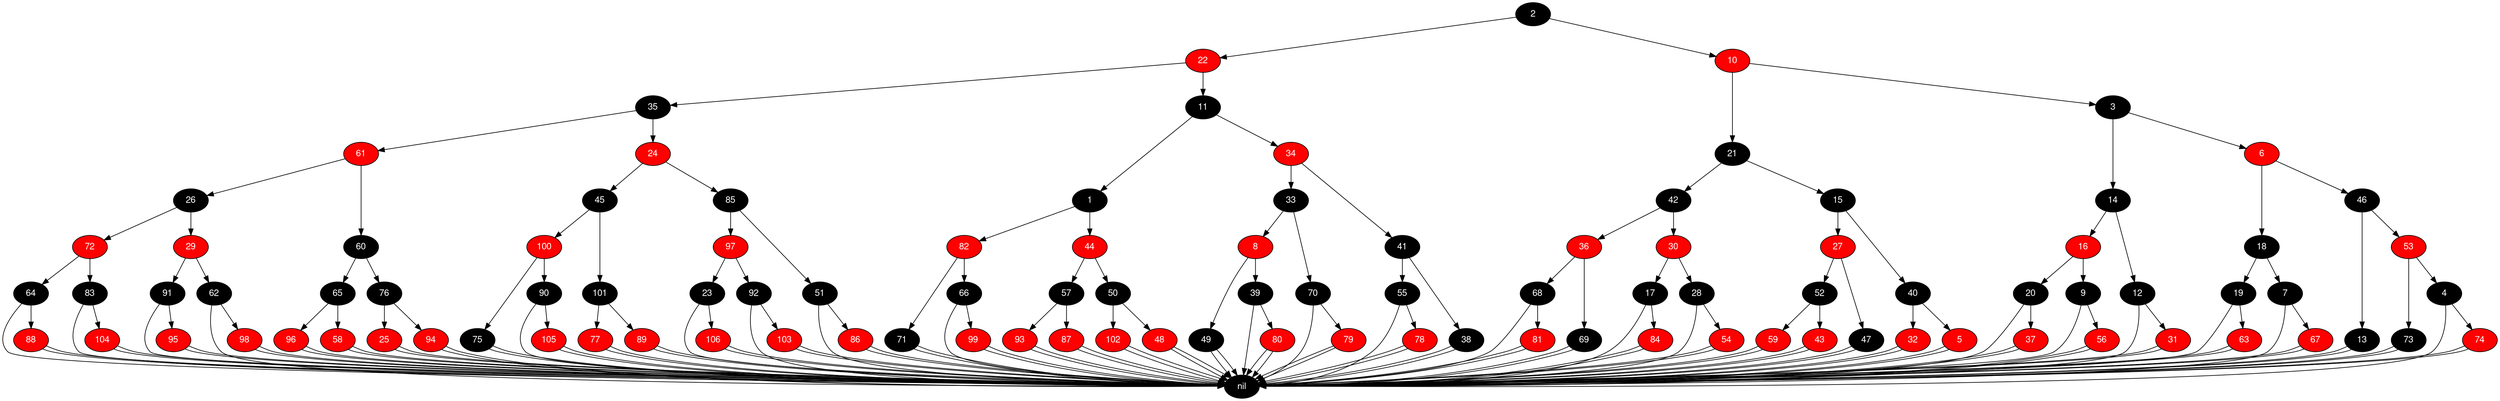 digraph RB_Teste {
	node [fontname="Helvetica,Arial,sans-serif" style="filled"]
	edge [fontname="Helvetica,Arial,sans-serif" color="black"]

	{
		node [fillcolor=" black" fontcolor=" white"] nil 
		node [fillcolor=" black" fontcolor=" white"] 2 
		node [fillcolor=" red" fontcolor=" white"] 22 
		node [fillcolor=" black" fontcolor=" white"] 35 
		node [fillcolor=" red" fontcolor=" white"] 61 
		node [fillcolor=" black" fontcolor=" white"] 26 
		node [fillcolor=" red" fontcolor=" white"] 72 
		node [fillcolor=" black" fontcolor=" white"] 64 
		node [fillcolor=" red" fontcolor=" white"] 88 
		node [fillcolor=" black" fontcolor=" white"] 83 
		node [fillcolor=" red" fontcolor=" white"] 104 
		node [fillcolor=" red" fontcolor=" white"] 29 
		node [fillcolor=" black" fontcolor=" white"] 91 
		node [fillcolor=" red" fontcolor=" white"] 95 
		node [fillcolor=" black" fontcolor=" white"] 62 
		node [fillcolor=" red" fontcolor=" white"] 98 
		node [fillcolor=" black" fontcolor=" white"] 60 
		node [fillcolor=" black" fontcolor=" white"] 65 
		node [fillcolor=" red" fontcolor=" white"] 96 
		node [fillcolor=" red" fontcolor=" white"] 58 
		node [fillcolor=" black" fontcolor=" white"] 76 
		node [fillcolor=" red" fontcolor=" white"] 25 
		node [fillcolor=" red" fontcolor=" white"] 94 
		node [fillcolor=" red" fontcolor=" white"] 24 
		node [fillcolor=" black" fontcolor=" white"] 45 
		node [fillcolor=" red" fontcolor=" white"] 100 
		node [fillcolor=" black" fontcolor=" white"] 75 
		node [fillcolor=" black" fontcolor=" white"] 90 
		node [fillcolor=" red" fontcolor=" white"] 105 
		node [fillcolor=" black" fontcolor=" white"] 101 
		node [fillcolor=" red" fontcolor=" white"] 77 
		node [fillcolor=" red" fontcolor=" white"] 89 
		node [fillcolor=" black" fontcolor=" white"] 85 
		node [fillcolor=" red" fontcolor=" white"] 97 
		node [fillcolor=" black" fontcolor=" white"] 23 
		node [fillcolor=" red" fontcolor=" white"] 106 
		node [fillcolor=" black" fontcolor=" white"] 92 
		node [fillcolor=" red" fontcolor=" white"] 103 
		node [fillcolor=" black" fontcolor=" white"] 51 
		node [fillcolor=" red" fontcolor=" white"] 86 
		node [fillcolor=" black" fontcolor=" white"] 11 
		node [fillcolor=" black" fontcolor=" white"] 1 
		node [fillcolor=" red" fontcolor=" white"] 82 
		node [fillcolor=" black" fontcolor=" white"] 71 
		node [fillcolor=" black" fontcolor=" white"] 66 
		node [fillcolor=" red" fontcolor=" white"] 99 
		node [fillcolor=" red" fontcolor=" white"] 44 
		node [fillcolor=" black" fontcolor=" white"] 57 
		node [fillcolor=" red" fontcolor=" white"] 93 
		node [fillcolor=" red" fontcolor=" white"] 87 
		node [fillcolor=" black" fontcolor=" white"] 50 
		node [fillcolor=" red" fontcolor=" white"] 102 
		node [fillcolor=" red" fontcolor=" white"] 48 
		node [fillcolor=" red" fontcolor=" white"] 34 
		node [fillcolor=" black" fontcolor=" white"] 33 
		node [fillcolor=" red" fontcolor=" white"] 8 
		node [fillcolor=" black" fontcolor=" white"] 49 
		node [fillcolor=" black" fontcolor=" white"] 39 
		node [fillcolor=" red" fontcolor=" white"] 80 
		node [fillcolor=" black" fontcolor=" white"] 70 
		node [fillcolor=" red" fontcolor=" white"] 79 
		node [fillcolor=" black" fontcolor=" white"] 41 
		node [fillcolor=" black" fontcolor=" white"] 55 
		node [fillcolor=" red" fontcolor=" white"] 78 
		node [fillcolor=" black" fontcolor=" white"] 38 
		node [fillcolor=" red" fontcolor=" white"] 10 
		node [fillcolor=" black" fontcolor=" white"] 21 
		node [fillcolor=" black" fontcolor=" white"] 42 
		node [fillcolor=" red" fontcolor=" white"] 36 
		node [fillcolor=" black" fontcolor=" white"] 68 
		node [fillcolor=" red" fontcolor=" white"] 81 
		node [fillcolor=" black" fontcolor=" white"] 69 
		node [fillcolor=" red" fontcolor=" white"] 30 
		node [fillcolor=" black" fontcolor=" white"] 17 
		node [fillcolor=" red" fontcolor=" white"] 84 
		node [fillcolor=" black" fontcolor=" white"] 28 
		node [fillcolor=" red" fontcolor=" white"] 54 
		node [fillcolor=" black" fontcolor=" white"] 15 
		node [fillcolor=" red" fontcolor=" white"] 27 
		node [fillcolor=" black" fontcolor=" white"] 52 
		node [fillcolor=" red" fontcolor=" white"] 59 
		node [fillcolor=" red" fontcolor=" white"] 43 
		node [fillcolor=" black" fontcolor=" white"] 47 
		node [fillcolor=" black" fontcolor=" white"] 40 
		node [fillcolor=" red" fontcolor=" white"] 32 
		node [fillcolor=" red" fontcolor=" white"] 5 
		node [fillcolor=" black" fontcolor=" white"] 3 
		node [fillcolor=" black" fontcolor=" white"] 14 
		node [fillcolor=" red" fontcolor=" white"] 16 
		node [fillcolor=" black" fontcolor=" white"] 20 
		node [fillcolor=" red" fontcolor=" white"] 37 
		node [fillcolor=" black" fontcolor=" white"] 9 
		node [fillcolor=" red" fontcolor=" white"] 56 
		node [fillcolor=" black" fontcolor=" white"] 12 
		node [fillcolor=" red" fontcolor=" white"] 31 
		node [fillcolor=" red" fontcolor=" white"] 6 
		node [fillcolor=" black" fontcolor=" white"] 18 
		node [fillcolor=" black" fontcolor=" white"] 19 
		node [fillcolor=" red" fontcolor=" white"] 63 
		node [fillcolor=" black" fontcolor=" white"] 7 
		node [fillcolor=" red" fontcolor=" white"] 67 
		node [fillcolor=" black" fontcolor=" white"] 46 
		node [fillcolor=" black" fontcolor=" white"] 13 
		node [fillcolor=" red" fontcolor=" white"] 53 
		node [fillcolor=" black" fontcolor=" white"] 73 
		node [fillcolor=" black" fontcolor=" white"] 4 
		node [fillcolor=" red" fontcolor=" white"] 74 
	}

	2 -> 22 
	2 -> 10 
	22 -> 35 
	22 -> 11 
	35 -> 61 
	35 -> 24 
	61 -> 26 
	61 -> 60 
	26 -> 72 
	26 -> 29 
	72 -> 64 
	72 -> 83 
	64 -> 88 
	64 -> nil 
	88 -> nil 
	88 -> nil 
	83 -> 104 
	83 -> nil 
	104 -> nil 
	104 -> nil 
	29 -> 91 
	29 -> 62 
	91 -> 95 
	91 -> nil 
	95 -> nil 
	95 -> nil 
	62 -> 98 
	62 -> nil 
	98 -> nil 
	98 -> nil 
	60 -> 65 
	60 -> 76 
	65 -> 96 
	65 -> 58 
	96 -> nil 
	96 -> nil 
	58 -> nil 
	58 -> nil 
	76 -> 25 
	76 -> 94 
	25 -> nil 
	25 -> nil 
	94 -> nil 
	94 -> nil 
	24 -> 45 
	24 -> 85 
	45 -> 100 
	45 -> 101 
	100 -> 75 
	100 -> 90 
	75 -> nil 
	75 -> nil 
	90 -> 105 
	90 -> nil 
	105 -> nil 
	105 -> nil 
	101 -> 77 
	101 -> 89 
	77 -> nil 
	77 -> nil 
	89 -> nil 
	89 -> nil 
	85 -> 97 
	85 -> 51 
	97 -> 23 
	97 -> 92 
	23 -> 106 
	23 -> nil 
	106 -> nil 
	106 -> nil 
	92 -> 103 
	92 -> nil 
	103 -> nil 
	103 -> nil 
	51 -> 86 
	51 -> nil 
	86 -> nil 
	86 -> nil 
	11 -> 1 
	11 -> 34 
	1 -> 82 
	1 -> 44 
	82 -> 71 
	82 -> 66 
	71 -> nil 
	71 -> nil 
	66 -> 99 
	66 -> nil 
	99 -> nil 
	99 -> nil 
	44 -> 57 
	44 -> 50 
	57 -> 93 
	57 -> 87 
	93 -> nil 
	93 -> nil 
	87 -> nil 
	87 -> nil 
	50 -> 102 
	50 -> 48 
	102 -> nil 
	102 -> nil 
	48 -> nil 
	48 -> nil 
	34 -> 33 
	34 -> 41 
	33 -> 8 
	33 -> 70 
	8 -> 49 
	8 -> 39 
	49 -> nil 
	49 -> nil 
	39 -> 80 
	39 -> nil 
	80 -> nil 
	80 -> nil 
	70 -> 79 
	70 -> nil 
	79 -> nil 
	79 -> nil 
	41 -> 55 
	41 -> 38 
	55 -> 78 
	55 -> nil 
	78 -> nil 
	78 -> nil 
	38 -> nil 
	38 -> nil 
	10 -> 21 
	10 -> 3 
	21 -> 42 
	21 -> 15 
	42 -> 36 
	42 -> 30 
	36 -> 68 
	36 -> 69 
	68 -> 81 
	68 -> nil 
	81 -> nil 
	81 -> nil 
	69 -> nil 
	69 -> nil 
	30 -> 17 
	30 -> 28 
	17 -> 84 
	17 -> nil 
	84 -> nil 
	84 -> nil 
	28 -> 54 
	28 -> nil 
	54 -> nil 
	54 -> nil 
	15 -> 27 
	15 -> 40 
	27 -> 52 
	27 -> 47 
	52 -> 59 
	52 -> 43 
	59 -> nil 
	59 -> nil 
	43 -> nil 
	43 -> nil 
	47 -> nil 
	47 -> nil 
	40 -> 32 
	40 -> 5 
	32 -> nil 
	32 -> nil 
	5 -> nil 
	5 -> nil 
	3 -> 14 
	3 -> 6 
	14 -> 16 
	14 -> 12 
	16 -> 20 
	16 -> 9 
	20 -> 37 
	20 -> nil 
	37 -> nil 
	37 -> nil 
	9 -> 56 
	9 -> nil 
	56 -> nil 
	56 -> nil 
	12 -> 31 
	12 -> nil 
	31 -> nil 
	31 -> nil 
	6 -> 18 
	6 -> 46 
	18 -> 19 
	18 -> 7 
	19 -> 63 
	19 -> nil 
	63 -> nil 
	63 -> nil 
	7 -> 67 
	7 -> nil 
	67 -> nil 
	67 -> nil 
	46 -> 13 
	46 -> 53 
	13 -> nil 
	13 -> nil 
	53 -> 73 
	53 -> 4 
	73 -> nil 
	73 -> nil 
	4 -> 74 
	4 -> nil 
	74 -> nil 
	74 -> nil 
}
